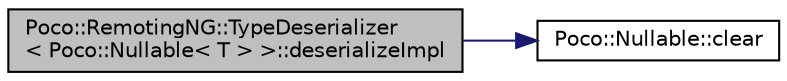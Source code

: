 digraph "Poco::RemotingNG::TypeDeserializer&lt; Poco::Nullable&lt; T &gt; &gt;::deserializeImpl"
{
 // LATEX_PDF_SIZE
  edge [fontname="Helvetica",fontsize="10",labelfontname="Helvetica",labelfontsize="10"];
  node [fontname="Helvetica",fontsize="10",shape=record];
  rankdir="LR";
  Node1 [label="Poco::RemotingNG::TypeDeserializer\l\< Poco::Nullable\< T \> \>::deserializeImpl",height=0.2,width=0.4,color="black", fillcolor="grey75", style="filled", fontcolor="black",tooltip=" "];
  Node1 -> Node2 [color="midnightblue",fontsize="10",style="solid"];
  Node2 [label="Poco::Nullable::clear",height=0.2,width=0.4,color="black", fillcolor="white", style="filled",URL="$classPoco_1_1Nullable.html#a50cf9981c73db555887e293f6cde5c96",tooltip="Clears the Nullable."];
}
